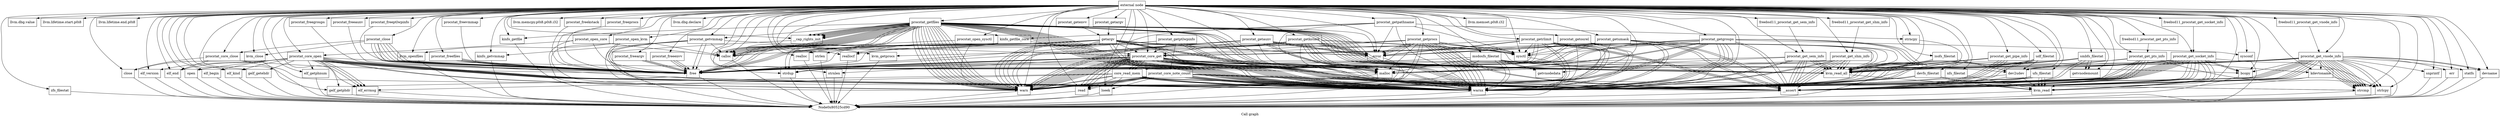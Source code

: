 digraph "Call graph" {
	label="Call graph";

	Node0x80525cd60 [shape=record,label="{external node}"];
	Node0x80525cd60 -> Node0x80525cdf0;
	Node0x80525cd60 -> Node0x80525cf70;
	Node0x80525cd60 -> Node0x80525cfd0;
	Node0x80525cd60 -> Node0x80525ceb0;
	Node0x80525cd60 -> Node0x80527a030;
	Node0x80525cd60 -> Node0x80525ce50;
	Node0x80525cd60 -> Node0x80527a090;
	Node0x80525cd60 -> Node0x80527a0f0;
	Node0x80525cd60 -> Node0x80527a150;
	Node0x80525cd60 -> Node0x80527a1b0;
	Node0x80525cd60 -> Node0x80527a210;
	Node0x80525cd60 -> Node0x80525cf10;
	Node0x80525cd60 -> Node0x80527a270;
	Node0x80525cd60 -> Node0x80527a2d0;
	Node0x80525cd60 -> Node0x80527a330;
	Node0x80525cd60 -> Node0x80527a390;
	Node0x80525cd60 -> Node0x80527a3f0;
	Node0x80525cd60 -> Node0x80527a450;
	Node0x80525cd60 -> Node0x80527a4b0;
	Node0x80525cd60 -> Node0x80527a510;
	Node0x80525cd60 -> Node0x80527a570;
	Node0x80525cd60 -> Node0x80527a5d0;
	Node0x80525cd60 -> Node0x80527a630;
	Node0x80525cd60 -> Node0x80527a690;
	Node0x80525cd60 -> Node0x80527a6f0;
	Node0x80525cd60 -> Node0x80527a750;
	Node0x80525cd60 -> Node0x80527a7b0;
	Node0x80525cd60 -> Node0x80527a8d0;
	Node0x80525cd60 -> Node0x80527a810;
	Node0x80525cd60 -> Node0x80527a870;
	Node0x80525cd60 -> Node0x80527a930;
	Node0x80525cd60 -> Node0x80527a990;
	Node0x80525cd60 -> Node0x80527a9f0;
	Node0x80525cd60 -> Node0x80527ac30;
	Node0x80525cd60 -> Node0x80527aa50;
	Node0x80525cd60 -> Node0x80527aab0;
	Node0x80525cd60 -> Node0x80527ab10;
	Node0x80525cd60 -> Node0x80527abd0;
	Node0x80525cd60 -> Node0x80527ac90;
	Node0x80525cd60 -> Node0x80527acf0;
	Node0x80525cd60 -> Node0x80527ad50;
	Node0x80525cd60 -> Node0x80527adb0;
	Node0x80525cd60 -> Node0x80527ae10;
	Node0x80525cd60 -> Node0x80527ae70;
	Node0x80525cd60 -> Node0x80527aed0;
	Node0x80525cd60 -> Node0x80527af30;
	Node0x80525cd60 -> Node0x80527af90;
	Node0x80525cd60 -> Node0x80527aff0;
	Node0x80525cd60 -> Node0x80527b050;
	Node0x80525cd60 -> Node0x80527b0b0;
	Node0x80525cd60 -> Node0x80527b110;
	Node0x80525cd60 -> Node0x80527b170;
	Node0x80525cd60 -> Node0x80527b1d0;
	Node0x80525cd60 -> Node0x80527b230;
	Node0x80525cd60 -> Node0x80527b290;
	Node0x80525cd60 -> Node0x80527b2f0;
	Node0x80525cd60 -> Node0x80527b350;
	Node0x80525cd60 -> Node0x80527b3b0;
	Node0x80525cd60 -> Node0x80527b470;
	Node0x80525cd60 -> Node0x80527b4d0;
	Node0x80525cd60 -> Node0x80527b530;
	Node0x80525cd60 -> Node0x80527b590;
	Node0x80525cd60 -> Node0x80527b5f0;
	Node0x80525cd60 -> Node0x80527b650;
	Node0x80525cd60 -> Node0x80527b6b0;
	Node0x80525cd60 -> Node0x80527b710;
	Node0x80525cd60 -> Node0x80527b770;
	Node0x80525cd60 -> Node0x80527b7d0;
	Node0x80525cd60 -> Node0x80527b830;
	Node0x80525cd60 -> Node0x80527b890;
	Node0x80525cd60 -> Node0x80527b8f0;
	Node0x80525cd60 -> Node0x80527b950;
	Node0x80525cd60 -> Node0x80527b9b0;
	Node0x80525cd60 -> Node0x80527ba10;
	Node0x80525cd60 -> Node0x80527ba70;
	Node0x80525cd60 -> Node0x80527bb30;
	Node0x80525cd60 -> Node0x80527bb90;
	Node0x80525cd60 -> Node0x80527bbf0;
	Node0x80525cd60 -> Node0x80527bc50;
	Node0x80525cd60 -> Node0x80527bcb0;
	Node0x80525cd60 -> Node0x80527bd10;
	Node0x80525cd60 -> Node0x80527bd70;
	Node0x80525cd60 -> Node0x80527bdd0;
	Node0x80525cd60 -> Node0x80527be30;
	Node0x80525cd60 -> Node0x80527be90;
	Node0x80525cd60 -> Node0x80527bef0;
	Node0x80525cd60 -> Node0x80527bf50;
	Node0x80525cd60 -> Node0x80527bfb0;
	Node0x80525cd60 -> Node0x80527c010;
	Node0x80525cd60 -> Node0x80527c070;
	Node0x80525cd60 -> Node0x80527c0d0;
	Node0x80525cd60 -> Node0x80527c130;
	Node0x80525cd60 -> Node0x80527c190;
	Node0x80525cd60 -> Node0x80527c1f0;
	Node0x80525cd60 -> Node0x80527c250;
	Node0x80525cd60 -> Node0x80527c2b0;
	Node0x80525cd60 -> Node0x80527c310;
	Node0x80525cd60 -> Node0x80527c370;
	Node0x80525cd60 -> Node0x80527c3d0;
	Node0x80525cd60 -> Node0x80527c430;
	Node0x80525cd60 -> Node0x80527c490;
	Node0x80525cdf0 [shape=record,label="{isofs_filestat}"];
	Node0x80525cdf0 -> Node0x80525ce50;
	Node0x80525cdf0 -> Node0x80525ceb0;
	Node0x80525cdf0 -> Node0x80525ce50;
	Node0x80525cdf0 -> Node0x80525ceb0;
	Node0x80525cdf0 -> Node0x80525cf10;
	Node0x80525cf70 [shape=record,label="{llvm.dbg.value}"];
	Node0x80525cfd0 [shape=record,label="{llvm.lifetime.start.p0i8}"];
	Node0x80525ceb0 [shape=record,label="{warnx}"];
	Node0x80525ceb0 -> Node0x80525cd90;
	Node0x80527a030 [shape=record,label="{llvm.lifetime.end.p0i8}"];
	Node0x80525ce50 [shape=record,label="{kvm_read_all}"];
	Node0x80525ce50 -> Node0x80527a090;
	Node0x80527a090 [shape=record,label="{kvm_read}"];
	Node0x80527a090 -> Node0x80525cd90;
	Node0x80527a0f0 [shape=record,label="{kdevtoname}"];
	Node0x80527a0f0 -> Node0x80527a150;
	Node0x80527a0f0 -> Node0x80527a090;
	Node0x80527a0f0 -> Node0x80527a1b0;
	Node0x80527a150 [shape=record,label="{__assert}"];
	Node0x80527a150 -> Node0x80525cd90;
	Node0x80527a1b0 [shape=record,label="{strlcpy}"];
	Node0x80527a1b0 -> Node0x80525cd90;
	Node0x80527a210 [shape=record,label="{ufs_filestat}"];
	Node0x80527a210 -> Node0x80527a090;
	Node0x80527a210 -> Node0x80525ceb0;
	Node0x80527a210 -> Node0x80527a090;
	Node0x80527a210 -> Node0x80525ceb0;
	Node0x80527a210 -> Node0x80527a150;
	Node0x80527a210 -> Node0x80527a090;
	Node0x80527a210 -> Node0x80525ceb0;
	Node0x80525cf10 [shape=record,label="{dev2udev}"];
	Node0x80525cf10 -> Node0x80527a150;
	Node0x80525cf10 -> Node0x80527a090;
	Node0x80525cf10 -> Node0x80525ceb0;
	Node0x80527a270 [shape=record,label="{devfs_filestat}"];
	Node0x80527a270 -> Node0x80527a090;
	Node0x80527a270 -> Node0x80525ceb0;
	Node0x80527a270 -> Node0x80527a090;
	Node0x80527a270 -> Node0x80525ceb0;
	Node0x80527a2d0 [shape=record,label="{getvnodedata}"];
	Node0x80527a330 [shape=record,label="{getvnodemount}"];
	Node0x80527a390 [shape=record,label="{nfs_filestat}"];
	Node0x80527a390 -> Node0x80527a090;
	Node0x80527a390 -> Node0x80525ceb0;
	Node0x80527ae70 [shape=record,label="{procstat_open_sysctl}"];
	Node0x80527ae70 -> Node0x80527aed0;
	Node0x80527ae70 -> Node0x80527a510;
	Node0x80527a3f0 [shape=record,label="{procstat_core_open}"];
	Node0x80527a3f0 -> Node0x80527a450;
	Node0x80527a3f0 -> Node0x80525ceb0;
	Node0x80527a3f0 -> Node0x80527a4b0;
	Node0x80527a3f0 -> Node0x80527a510;
	Node0x80527a3f0 -> Node0x80527a570;
	Node0x80527a3f0 -> Node0x80527a5d0;
	Node0x80527a3f0 -> Node0x80525ceb0;
	Node0x80527a3f0 -> Node0x80527a630;
	Node0x80527a3f0 -> Node0x80525ceb0;
	Node0x80527a3f0 -> Node0x80527a690;
	Node0x80527a3f0 -> Node0x80527a5d0;
	Node0x80527a3f0 -> Node0x80525ceb0;
	Node0x80527a3f0 -> Node0x80525ceb0;
	Node0x80527a3f0 -> Node0x80527a6f0;
	Node0x80527a3f0 -> Node0x80525ceb0;
	Node0x80527a3f0 -> Node0x80527a750;
	Node0x80527a3f0 -> Node0x80527a5d0;
	Node0x80527a3f0 -> Node0x80525ceb0;
	Node0x80527a3f0 -> Node0x80525ceb0;
	Node0x80527a3f0 -> Node0x80527a7b0;
	Node0x80527a3f0 -> Node0x80527a510;
	Node0x80527a3f0 -> Node0x80527a810;
	Node0x80527a3f0 -> Node0x80527a870;
	Node0x80527a450 [shape=record,label="{elf_version}"];
	Node0x80527a450 -> Node0x80525cd90;
	Node0x80527a4b0 [shape=record,label="{open}"];
	Node0x80527a4b0 -> Node0x80525cd90;
	Node0x80527a510 [shape=record,label="{warn}"];
	Node0x80527a510 -> Node0x80525cd90;
	Node0x80527a570 [shape=record,label="{elf_begin}"];
	Node0x80527a570 -> Node0x80525cd90;
	Node0x80527a5d0 [shape=record,label="{elf_errmsg}"];
	Node0x80527a5d0 -> Node0x80525cd90;
	Node0x80527a630 [shape=record,label="{elf_kind}"];
	Node0x80527a630 -> Node0x80525cd90;
	Node0x80527a690 [shape=record,label="{gelf_getehdr}"];
	Node0x80527a690 -> Node0x80525cd90;
	Node0x80527a6f0 [shape=record,label="{elf_getphnum}"];
	Node0x80527a6f0 -> Node0x80525cd90;
	Node0x80527a750 [shape=record,label="{gelf_getphdr}"];
	Node0x80527a750 -> Node0x80525cd90;
	Node0x80527a7b0 [shape=record,label="{malloc}"];
	Node0x80527a7b0 -> Node0x80525cd90;
	Node0x80527a8d0 [shape=record,label="{llvm.memcpy.p0i8.p0i8.i32}"];
	Node0x80527a810 [shape=record,label="{elf_end}"];
	Node0x80527a810 -> Node0x80525cd90;
	Node0x80527a870 [shape=record,label="{close}"];
	Node0x80527a870 -> Node0x80525cd90;
	Node0x80527a930 [shape=record,label="{procstat_core_close}"];
	Node0x80527a930 -> Node0x80527a150;
	Node0x80527a930 -> Node0x80527a810;
	Node0x80527a930 -> Node0x80527a870;
	Node0x80527a930 -> Node0x80527a990;
	Node0x80527a990 [shape=record,label="{free}"];
	Node0x80527a990 -> Node0x80525cd90;
	Node0x80527a9f0 [shape=record,label="{procstat_core_get}"];
	Node0x80527a9f0 -> Node0x80527a150;
	Node0x80527a9f0 -> Node0x80525ceb0;
	Node0x80527a9f0 -> Node0x80527a150;
	Node0x80527a9f0 -> Node0x80527aa50;
	Node0x80527a9f0 -> Node0x80527a510;
	Node0x80527a9f0 -> Node0x80527a150;
	Node0x80527a9f0 -> Node0x80527aab0;
	Node0x80527a9f0 -> Node0x80527a510;
	Node0x80527a9f0 -> Node0x80525ceb0;
	Node0x80527a9f0 -> Node0x80527a150;
	Node0x80527a9f0 -> Node0x80527aab0;
	Node0x80527a9f0 -> Node0x80527a510;
	Node0x80527a9f0 -> Node0x80525ceb0;
	Node0x80527a9f0 -> Node0x80527ab10;
	Node0x80527a9f0 -> Node0x80525ceb0;
	Node0x80527a9f0 -> Node0x80527a150;
	Node0x80527a9f0 -> Node0x80527aab0;
	Node0x80527a9f0 -> Node0x80527a510;
	Node0x80527a9f0 -> Node0x80525ceb0;
	Node0x80527a9f0 -> Node0x80525ceb0;
	Node0x80527a9f0 -> Node0x80527a7b0;
	Node0x80527a9f0 -> Node0x80527a510;
	Node0x80527a9f0 -> Node0x80527a150;
	Node0x80527a9f0 -> Node0x80527aab0;
	Node0x80527a9f0 -> Node0x80527a510;
	Node0x80527a9f0 -> Node0x80525ceb0;
	Node0x80527a9f0 -> Node0x80527a990;
	Node0x80527a9f0 -> Node0x80527a990;
	Node0x80527a9f0 -> Node0x80527a990;
	Node0x80527a9f0 -> Node0x80527ab70;
	Node0x80527a9f0 -> Node0x80525ceb0;
	Node0x80527a9f0 -> Node0x80527a7b0;
	Node0x80527a9f0 -> Node0x80527a510;
	Node0x80527a9f0 -> Node0x80527ab70;
	Node0x80527a9f0 -> Node0x80527a7b0;
	Node0x80527a9f0 -> Node0x80527a510;
	Node0x80527a9f0 -> Node0x80527ab70;
	Node0x80527a9f0 -> Node0x80527abd0;
	Node0x80527a9f0 -> Node0x80527a990;
	Node0x80527a9f0 -> Node0x80527a990;
	Node0x80527ac30 [shape=record,label="{llvm.dbg.declare}"];
	Node0x80527aa50 [shape=record,label="{lseek}"];
	Node0x80527aa50 -> Node0x80525cd90;
	Node0x80527aab0 [shape=record,label="{read}"];
	Node0x80527aab0 -> Node0x80525cd90;
	Node0x80527ab10 [shape=record,label="{strcmp}"];
	Node0x80527ab10 -> Node0x80525cd90;
	Node0x80527ab70 [shape=record,label="{core_read_mem}"];
	Node0x80527ab70 -> Node0x80527a150;
	Node0x80527ab70 -> Node0x80527a750;
	Node0x80527ab70 -> Node0x80527a5d0;
	Node0x80527ab70 -> Node0x80525ceb0;
	Node0x80527ab70 -> Node0x80525ceb0;
	Node0x80527ab70 -> Node0x80527a150;
	Node0x80527ab70 -> Node0x80527aa50;
	Node0x80527ab70 -> Node0x80527a510;
	Node0x80527ab70 -> Node0x80527a150;
	Node0x80527ab70 -> Node0x80527aab0;
	Node0x80527ab70 -> Node0x80527a510;
	Node0x80527ab70 -> Node0x80525ceb0;
	Node0x80527ab70 -> Node0x80525ceb0;
	Node0x80527abd0 [shape=record,label="{strnlen}"];
	Node0x80527abd0 -> Node0x80525cd90;
	Node0x80527ac90 [shape=record,label="{procstat_core_note_count}"];
	Node0x80527ac90 -> Node0x80525ceb0;
	Node0x80527ac90 -> Node0x80527a150;
	Node0x80527ac90 -> Node0x80527aa50;
	Node0x80527ac90 -> Node0x80527a510;
	Node0x80527ac90 -> Node0x80527a150;
	Node0x80527ac90 -> Node0x80527aab0;
	Node0x80527ac90 -> Node0x80527a510;
	Node0x80527ac90 -> Node0x80525ceb0;
	Node0x80527ac90 -> Node0x80527a150;
	Node0x80527ac90 -> Node0x80527aab0;
	Node0x80527ac90 -> Node0x80527a510;
	Node0x80527ac90 -> Node0x80525ceb0;
	Node0x80527ac90 -> Node0x80527ab10;
	Node0x80527ac90 -> Node0x80525ceb0;
	Node0x80527ac90 -> Node0x80527a150;
	Node0x80527ac90 -> Node0x80527aab0;
	Node0x80527ac90 -> Node0x80527a510;
	Node0x80527ac90 -> Node0x80525ceb0;
	Node0x80527ac90 -> Node0x80525ceb0;
	Node0x80527acf0 [shape=record,label="{procstat_close}"];
	Node0x80527acf0 -> Node0x80527a150;
	Node0x80527acf0 -> Node0x80527ad50;
	Node0x80527acf0 -> Node0x80527a930;
	Node0x80527acf0 -> Node0x80527a990;
	Node0x80527acf0 -> Node0x80527a990;
	Node0x80527acf0 -> Node0x80527a990;
	Node0x80527acf0 -> Node0x80527a990;
	Node0x80527acf0 -> Node0x80527a990;
	Node0x80527acf0 -> Node0x80527a990;
	Node0x80527acf0 -> Node0x80527a990;
	Node0x80527ad50 [shape=record,label="{kvm_close}"];
	Node0x80527ad50 -> Node0x80525cd90;
	Node0x80527adb0 [shape=record,label="{procstat_freeargv}"];
	Node0x80527adb0 -> Node0x80527a990;
	Node0x80527adb0 -> Node0x80527a990;
	Node0x80527adb0 -> Node0x80527a990;
	Node0x80527ae10 [shape=record,label="{procstat_freeenvv}"];
	Node0x80527ae10 -> Node0x80527a990;
	Node0x80527ae10 -> Node0x80527a990;
	Node0x80527ae10 -> Node0x80527a990;
	Node0x80527aed0 [shape=record,label="{calloc}"];
	Node0x80527aed0 -> Node0x80525cd90;
	Node0x80527af30 [shape=record,label="{procstat_open_kvm}"];
	Node0x80527af30 -> Node0x80527aed0;
	Node0x80527af30 -> Node0x80527a510;
	Node0x80527af30 -> Node0x80527af90;
	Node0x80527af30 -> Node0x80525ceb0;
	Node0x80527af30 -> Node0x80527a990;
	Node0x80527af90 [shape=record,label="{kvm_openfiles}"];
	Node0x80527af90 -> Node0x80525cd90;
	Node0x80527aff0 [shape=record,label="{procstat_open_core}"];
	Node0x80527aff0 -> Node0x80527aed0;
	Node0x80527aff0 -> Node0x80527a510;
	Node0x80527aff0 -> Node0x80527a3f0;
	Node0x80527aff0 -> Node0x80527a990;
	Node0x80527b050 [shape=record,label="{procstat_getprocs}"];
	Node0x80527b050 -> Node0x80527a150;
	Node0x80527b050 -> Node0x80527a150;
	Node0x80527b050 -> Node0x80527b0b0;
	Node0x80527b050 -> Node0x80527a7b0;
	Node0x80527b050 -> Node0x80525ceb0;
	Node0x80527b050 -> Node0x80527b110;
	Node0x80527b050 -> Node0x80527b170;
	Node0x80527b050 -> Node0x80527b1d0;
	Node0x80527b050 -> Node0x80527a510;
	Node0x80527b050 -> Node0x80525ceb0;
	Node0x80527b050 -> Node0x80527b230;
	Node0x80527b050 -> Node0x80525ceb0;
	Node0x80527b050 -> Node0x80527b170;
	Node0x80527b050 -> Node0x80527b1d0;
	Node0x80527b050 -> Node0x80527b1d0;
	Node0x80527b050 -> Node0x80527a510;
	Node0x80527b050 -> Node0x80525ceb0;
	Node0x80527b050 -> Node0x80527a9f0;
	Node0x80527b050 -> Node0x80525ceb0;
	Node0x80527b050 -> Node0x80525ceb0;
	Node0x80527b050 -> Node0x80527a990;
	Node0x80527b0b0 [shape=record,label="{kvm_getprocs}"];
	Node0x80527b0b0 -> Node0x80525cd90;
	Node0x80527b110 [shape=record,label="{bcopy}"];
	Node0x80527b110 -> Node0x80525cd90;
	Node0x80527b170 [shape=record,label="{sysctl}"];
	Node0x80527b170 -> Node0x80525cd90;
	Node0x80527b1d0 [shape=record,label="{__error}"];
	Node0x80527b1d0 -> Node0x80525cd90;
	Node0x80527b230 [shape=record,label="{reallocf}"];
	Node0x80527b230 -> Node0x80525cd90;
	Node0x80527b290 [shape=record,label="{procstat_freeprocs}"];
	Node0x80527b290 -> Node0x80527a990;
	Node0x80527b2f0 [shape=record,label="{procstat_getfiles}"];
	Node0x80527b2f0 -> Node0x80525ce50;
	Node0x80527b2f0 -> Node0x80525ceb0;
	Node0x80527b2f0 -> Node0x80527a7b0;
	Node0x80527b2f0 -> Node0x80527aed0;
	Node0x80527b2f0 -> Node0x80527a510;
	Node0x80527b2f0 -> Node0x80527b350;
	Node0x80527b2f0 -> Node0x80527aed0;
	Node0x80527b2f0 -> Node0x80527a510;
	Node0x80527b2f0 -> Node0x80527b350;
	Node0x80527b2f0 -> Node0x80527aed0;
	Node0x80527b2f0 -> Node0x80527a510;
	Node0x80527b2f0 -> Node0x80527b350;
	Node0x80527b2f0 -> Node0x80527aed0;
	Node0x80527b2f0 -> Node0x80527a510;
	Node0x80527b2f0 -> Node0x80527b350;
	Node0x80527b2f0 -> Node0x80527aed0;
	Node0x80527b2f0 -> Node0x80527a510;
	Node0x80527b2f0 -> Node0x80527b350;
	Node0x80527b2f0 -> Node0x80525ce50;
	Node0x80527b2f0 -> Node0x80525ceb0;
	Node0x80527b2f0 -> Node0x80525ce50;
	Node0x80527b2f0 -> Node0x80525ceb0;
	Node0x80527b2f0 -> Node0x80525ce50;
	Node0x80527b2f0 -> Node0x80525ceb0;
	Node0x80527b2f0 -> Node0x80527aed0;
	Node0x80527b2f0 -> Node0x80527a510;
	Node0x80527b2f0 -> Node0x80527b350;
	Node0x80527b2f0 -> Node0x80527a7b0;
	Node0x80527b2f0 -> Node0x80527a510;
	Node0x80527b2f0 -> Node0x80525ce50;
	Node0x80527b2f0 -> Node0x80525ceb0;
	Node0x80527b2f0 -> Node0x80527a990;
	Node0x80527b2f0 -> Node0x80525ce50;
	Node0x80527b2f0 -> Node0x80525ceb0;
	Node0x80527b2f0 -> Node0x80527aed0;
	Node0x80527b2f0 -> Node0x80527a510;
	Node0x80527b2f0 -> Node0x80527b350;
	Node0x80527b2f0 -> Node0x80527a990;
	Node0x80527b2f0 -> Node0x80525ce50;
	Node0x80527b2f0 -> Node0x80525ceb0;
	Node0x80527b2f0 -> Node0x80525ce50;
	Node0x80527b2f0 -> Node0x80525ceb0;
	Node0x80527b2f0 -> Node0x80525ce50;
	Node0x80527b2f0 -> Node0x80525ceb0;
	Node0x80527b2f0 -> Node0x80527aed0;
	Node0x80527b2f0 -> Node0x80527a510;
	Node0x80527b2f0 -> Node0x80527b350;
	Node0x80527b2f0 -> Node0x80527a150;
	Node0x80527b2f0 -> Node0x80527b3b0;
	Node0x80527b2f0 -> Node0x80527b410;
	Node0x80527b2f0 -> Node0x80527a150;
	Node0x80527b2f0 -> Node0x80527b1d0;
	Node0x80527b2f0 -> Node0x80527a510;
	Node0x80527b2f0 -> Node0x80527a7b0;
	Node0x80527b2f0 -> Node0x80527b470;
	Node0x80527b2f0 -> Node0x80527aed0;
	Node0x80527b2f0 -> Node0x80527a510;
	Node0x80527b2f0 -> Node0x80527b4d0;
	Node0x80527b2f0 -> Node0x80527b470;
	Node0x80527b2f0 -> Node0x80527aed0;
	Node0x80527b2f0 -> Node0x80527a510;
	Node0x80527b2f0 -> Node0x80527b350;
	Node0x80527b2f0 -> Node0x80525ceb0;
	Node0x80527b350 [shape=record,label="{__cap_rights_init}"];
	Node0x80527b350 -> Node0x80525cd90;
	Node0x80527b3b0 [shape=record,label="{kinfo_getfile}"];
	Node0x80527b3b0 -> Node0x80525cd90;
	Node0x80527b410 [shape=record,label="{kinfo_getfile_core}"];
	Node0x80527b410 -> Node0x80527a9f0;
	Node0x80527b410 -> Node0x80527aed0;
	Node0x80527b410 -> Node0x80527a990;
	Node0x80527b410 -> Node0x80527a990;
	Node0x80527b470 [shape=record,label="{strdup}"];
	Node0x80527b470 -> Node0x80525cd90;
	Node0x80527b4d0 [shape=record,label="{procstat_getvmmap}"];
	Node0x80527b4d0 -> Node0x80525ceb0;
	Node0x80527b4d0 -> Node0x80527b530;
	Node0x80527b4d0 -> Node0x80527a9f0;
	Node0x80527b4d0 -> Node0x80527aed0;
	Node0x80527b4d0 -> Node0x80527a990;
	Node0x80527b4d0 -> Node0x80527a990;
	Node0x80527b4d0 -> Node0x80525ceb0;
	Node0x80527b530 [shape=record,label="{kinfo_getvmmap}"];
	Node0x80527b530 -> Node0x80525cd90;
	Node0x80527b590 [shape=record,label="{procstat_freefiles}"];
	Node0x80527b590 -> Node0x80527a990;
	Node0x80527b590 -> Node0x80527a990;
	Node0x80527b590 -> Node0x80527a990;
	Node0x80527b590 -> Node0x80527a990;
	Node0x80527b590 -> Node0x80527a990;
	Node0x80527b5f0 [shape=record,label="{procstat_get_pipe_info}"];
	Node0x80527b5f0 -> Node0x80527a150;
	Node0x80527b5f0 -> Node0x80527a150;
	Node0x80527b5f0 -> Node0x80527a150;
	Node0x80527b5f0 -> Node0x80525ce50;
	Node0x80527b5f0 -> Node0x80525ceb0;
	Node0x80527b5f0 -> Node0x80527a150;
	Node0x80527b5f0 -> Node0x80525ceb0;
	Node0x80527b650 [shape=record,label="{llvm.memset.p0i8.i32}"];
	Node0x80527b6b0 [shape=record,label="{procstat_get_pts_info}"];
	Node0x80527b6b0 -> Node0x80527a150;
	Node0x80527b6b0 -> Node0x80527a150;
	Node0x80527b6b0 -> Node0x80527a150;
	Node0x80527b6b0 -> Node0x80525ce50;
	Node0x80527b6b0 -> Node0x80525ceb0;
	Node0x80527b6b0 -> Node0x80525cf10;
	Node0x80527b6b0 -> Node0x80527a0f0;
	Node0x80527b6b0 -> Node0x80527a150;
	Node0x80527b6b0 -> Node0x80527a1b0;
	Node0x80527b6b0 -> Node0x80525ceb0;
	Node0x80527b710 [shape=record,label="{procstat_get_sem_info}"];
	Node0x80527b710 -> Node0x80527a150;
	Node0x80527b710 -> Node0x80527a150;
	Node0x80527b710 -> Node0x80527a150;
	Node0x80527b710 -> Node0x80525ce50;
	Node0x80527b710 -> Node0x80525ceb0;
	Node0x80527b710 -> Node0x80527a7b0;
	Node0x80527b710 -> Node0x80525ce50;
	Node0x80527b710 -> Node0x80525ce50;
	Node0x80527b710 -> Node0x80527a990;
	Node0x80527b710 -> Node0x80527a150;
	Node0x80527b710 -> Node0x80525ceb0;
	Node0x80527b770 [shape=record,label="{procstat_get_shm_info}"];
	Node0x80527b770 -> Node0x80527a150;
	Node0x80527b770 -> Node0x80527a150;
	Node0x80527b770 -> Node0x80527a150;
	Node0x80527b770 -> Node0x80525ce50;
	Node0x80527b770 -> Node0x80525ceb0;
	Node0x80527b770 -> Node0x80527a7b0;
	Node0x80527b770 -> Node0x80525ce50;
	Node0x80527b770 -> Node0x80525ce50;
	Node0x80527b770 -> Node0x80527a990;
	Node0x80527b770 -> Node0x80527a150;
	Node0x80527b770 -> Node0x80525ceb0;
	Node0x80527b7d0 [shape=record,label="{procstat_get_vnode_info}"];
	Node0x80527b7d0 -> Node0x80527a150;
	Node0x80527b7d0 -> Node0x80527a150;
	Node0x80527b7d0 -> Node0x80527a150;
	Node0x80527b7d0 -> Node0x80525ce50;
	Node0x80527b7d0 -> Node0x80525ceb0;
	Node0x80527b7d0 -> Node0x80525ce50;
	Node0x80527b7d0 -> Node0x80525ceb0;
	Node0x80527b7d0 -> Node0x80527ab10;
	Node0x80527b7d0 -> Node0x80525cd90;
	Node0x80527b7d0 -> Node0x80527ab10;
	Node0x80527b7d0 -> Node0x80527b830;
	Node0x80527b7d0 -> Node0x80525ce50;
	Node0x80527b7d0 -> Node0x80525ceb0;
	Node0x80527b7d0 -> Node0x80527a7b0;
	Node0x80527b7d0 -> Node0x80527b890;
	Node0x80527b7d0 -> Node0x80527b110;
	Node0x80527b7d0 -> Node0x80525cf10;
	Node0x80527b7d0 -> Node0x80527a0f0;
	Node0x80527b7d0 -> Node0x80527ab10;
	Node0x80527b7d0 -> Node0x80527ab10;
	Node0x80527b7d0 -> Node0x80527ab10;
	Node0x80527b7d0 -> Node0x80527ab10;
	Node0x80527b7d0 -> Node0x80527ab10;
	Node0x80527b7d0 -> Node0x80527ab10;
	Node0x80527b7d0 -> Node0x80527a150;
	Node0x80527b7d0 -> Node0x80527b8f0;
	Node0x80527b7d0 -> Node0x80527b470;
	Node0x80527b7d0 -> Node0x80527b470;
	Node0x80527b7d0 -> Node0x80527b950;
	Node0x80527b7d0 -> Node0x80527a1b0;
	Node0x80527b7d0 -> Node0x80527b950;
	Node0x80527b7d0 -> Node0x80527a1b0;
	Node0x80527b7d0 -> Node0x80525ceb0;
	Node0x80527b830 [shape=record,label="{snprintf}"];
	Node0x80527b830 -> Node0x80525cd90;
	Node0x80527b890 [shape=record,label="{err}"];
	Node0x80527b890 -> Node0x80525cd90;
	Node0x80527b8f0 [shape=record,label="{statfs}"];
	Node0x80527b8f0 -> Node0x80525cd90;
	Node0x80527b950 [shape=record,label="{devname}"];
	Node0x80527b950 -> Node0x80525cd90;
	Node0x80527b9b0 [shape=record,label="{zfs_filestat}"];
	Node0x80527b9b0 -> Node0x80525cd90;
	Node0x80527ba10 [shape=record,label="{procstat_get_socket_info}"];
	Node0x80527ba10 -> Node0x80527a150;
	Node0x80527ba10 -> Node0x80527a150;
	Node0x80527ba10 -> Node0x80527a150;
	Node0x80527ba10 -> Node0x80525ce50;
	Node0x80527ba10 -> Node0x80525ceb0;
	Node0x80527ba10 -> Node0x80525ce50;
	Node0x80527ba10 -> Node0x80525ceb0;
	Node0x80527ba10 -> Node0x80525ce50;
	Node0x80527ba10 -> Node0x80525ceb0;
	Node0x80527ba10 -> Node0x80527a090;
	Node0x80527ba10 -> Node0x80525ceb0;
	Node0x80527ba10 -> Node0x80527a090;
	Node0x80527ba10 -> Node0x80525ceb0;
	Node0x80527ba10 -> Node0x80527a090;
	Node0x80527ba10 -> Node0x80525ceb0;
	Node0x80527ba10 -> Node0x80527a150;
	Node0x80527ba10 -> Node0x80527a1b0;
	Node0x80527ba10 -> Node0x80527b110;
	Node0x80527ba10 -> Node0x80527b110;
	Node0x80527ba10 -> Node0x80525ceb0;
	Node0x80527ba70 [shape=record,label="{procstat_getargv}"];
	Node0x80527ba70 -> Node0x80527bad0;
	Node0x80527bad0 [shape=record,label="{getargv}"];
	Node0x80527bad0 -> Node0x80527a150;
	Node0x80527bad0 -> Node0x80527a150;
	Node0x80527bad0 -> Node0x80525ceb0;
	Node0x80527bad0 -> Node0x80525ceb0;
	Node0x80527bad0 -> Node0x80527a7b0;
	Node0x80527bad0 -> Node0x80527a7b0;
	Node0x80527bad0 -> Node0x80527a990;
	Node0x80527bad0 -> Node0x80527a7b0;
	Node0x80527bad0 -> Node0x80527a990;
	Node0x80527bad0 -> Node0x80527a990;
	Node0x80527bad0 -> Node0x80527a510;
	Node0x80527bad0 -> Node0x80527b230;
	Node0x80527bad0 -> Node0x80527a510;
	Node0x80527bad0 -> Node0x80527b170;
	Node0x80527bad0 -> Node0x80527b1d0;
	Node0x80527bad0 -> Node0x80527b1d0;
	Node0x80527bad0 -> Node0x80527a510;
	Node0x80527bad0 -> Node0x80527a9f0;
	Node0x80527bad0 -> Node0x80527bb30;
	Node0x80527bad0 -> Node0x80527a510;
	Node0x80527bad0 -> Node0x80527bb90;
	Node0x80527bb30 [shape=record,label="{realloc}"];
	Node0x80527bb30 -> Node0x80525cd90;
	Node0x80527bb90 [shape=record,label="{strlen}"];
	Node0x80527bb90 -> Node0x80525cd90;
	Node0x80527bbf0 [shape=record,label="{procstat_getenvv}"];
	Node0x80527bbf0 -> Node0x80527bad0;
	Node0x80527bc50 [shape=record,label="{procstat_freevmmap}"];
	Node0x80527bc50 -> Node0x80527a990;
	Node0x80527bcb0 [shape=record,label="{procstat_getgroups}"];
	Node0x80527bcb0 -> Node0x80527a150;
	Node0x80527bcb0 -> Node0x80527a150;
	Node0x80527bcb0 -> Node0x80525ce50;
	Node0x80527bcb0 -> Node0x80525ceb0;
	Node0x80527bcb0 -> Node0x80525ce50;
	Node0x80527bcb0 -> Node0x80525ceb0;
	Node0x80527bcb0 -> Node0x80527a7b0;
	Node0x80527bcb0 -> Node0x80527a510;
	Node0x80527bcb0 -> Node0x80525ce50;
	Node0x80527bcb0 -> Node0x80525ceb0;
	Node0x80527bcb0 -> Node0x80527a990;
	Node0x80527bcb0 -> Node0x80527bd10;
	Node0x80527bcb0 -> Node0x80527a7b0;
	Node0x80527bcb0 -> Node0x80527a510;
	Node0x80527bcb0 -> Node0x80527b170;
	Node0x80527bcb0 -> Node0x80527a510;
	Node0x80527bcb0 -> Node0x80527a990;
	Node0x80527bcb0 -> Node0x80527a9f0;
	Node0x80527bcb0 -> Node0x80525ceb0;
	Node0x80527bd10 [shape=record,label="{sysconf}"];
	Node0x80527bd10 -> Node0x80525cd90;
	Node0x80527bd70 [shape=record,label="{procstat_freegroups}"];
	Node0x80527bd70 -> Node0x80527a990;
	Node0x80527bdd0 [shape=record,label="{procstat_getumask}"];
	Node0x80527bdd0 -> Node0x80527a150;
	Node0x80527bdd0 -> Node0x80527a150;
	Node0x80527bdd0 -> Node0x80525ce50;
	Node0x80527bdd0 -> Node0x80525ceb0;
	Node0x80527bdd0 -> Node0x80527b170;
	Node0x80527bdd0 -> Node0x80527b1d0;
	Node0x80527bdd0 -> Node0x80527b1d0;
	Node0x80527bdd0 -> Node0x80527a510;
	Node0x80527bdd0 -> Node0x80527a9f0;
	Node0x80527bdd0 -> Node0x80527a990;
	Node0x80527bdd0 -> Node0x80527a990;
	Node0x80527bdd0 -> Node0x80525ceb0;
	Node0x80527be30 [shape=record,label="{procstat_getrlimit}"];
	Node0x80527be30 -> Node0x80527a150;
	Node0x80527be30 -> Node0x80527a150;
	Node0x80527be30 -> Node0x80527a150;
	Node0x80527be30 -> Node0x80525ce50;
	Node0x80527be30 -> Node0x80525ceb0;
	Node0x80527be30 -> Node0x80525ce50;
	Node0x80527be30 -> Node0x80525ceb0;
	Node0x80527be30 -> Node0x80527b170;
	Node0x80527be30 -> Node0x80527b1d0;
	Node0x80527be30 -> Node0x80527a510;
	Node0x80527be30 -> Node0x80527b1d0;
	Node0x80527be30 -> Node0x80527a510;
	Node0x80527be30 -> Node0x80527a9f0;
	Node0x80527be30 -> Node0x80527a990;
	Node0x80527be30 -> Node0x80527a990;
	Node0x80527be30 -> Node0x80525ceb0;
	Node0x80527be90 [shape=record,label="{procstat_getpathname}"];
	Node0x80527be90 -> Node0x80527b170;
	Node0x80527be90 -> Node0x80527b1d0;
	Node0x80527be90 -> Node0x80527a510;
	Node0x80527be90 -> Node0x80527b410;
	Node0x80527be90 -> Node0x80527bef0;
	Node0x80527be90 -> Node0x80527a990;
	Node0x80527be90 -> Node0x80525ceb0;
	Node0x80527bef0 [shape=record,label="{strncpy}"];
	Node0x80527bef0 -> Node0x80525cd90;
	Node0x80527bf50 [shape=record,label="{procstat_getosrel}"];
	Node0x80527bf50 -> Node0x80527a150;
	Node0x80527bf50 -> Node0x80527a150;
	Node0x80527bf50 -> Node0x80525ce50;
	Node0x80527bf50 -> Node0x80525ceb0;
	Node0x80527bf50 -> Node0x80527b170;
	Node0x80527bf50 -> Node0x80527b1d0;
	Node0x80527bf50 -> Node0x80527a510;
	Node0x80527bf50 -> Node0x80527a9f0;
	Node0x80527bf50 -> Node0x80527a990;
	Node0x80527bf50 -> Node0x80527a990;
	Node0x80527bf50 -> Node0x80525ceb0;
	Node0x80527bfb0 [shape=record,label="{procstat_getauxv}"];
	Node0x80527bfb0 -> Node0x80525ceb0;
	Node0x80527bfb0 -> Node0x80527a7b0;
	Node0x80527bfb0 -> Node0x80527a510;
	Node0x80527bfb0 -> Node0x80527b170;
	Node0x80527bfb0 -> Node0x80527b1d0;
	Node0x80527bfb0 -> Node0x80527b1d0;
	Node0x80527bfb0 -> Node0x80527b1d0;
	Node0x80527bfb0 -> Node0x80527a510;
	Node0x80527bfb0 -> Node0x80527a990;
	Node0x80527bfb0 -> Node0x80527a9f0;
	Node0x80527bfb0 -> Node0x80525ceb0;
	Node0x80527c010 [shape=record,label="{procstat_freeauxv}"];
	Node0x80527c010 -> Node0x80527a990;
	Node0x80527c070 [shape=record,label="{procstat_getptlwpinfo}"];
	Node0x80527c070 -> Node0x80525ceb0;
	Node0x80527c070 -> Node0x80525ceb0;
	Node0x80527c070 -> Node0x80527ac90;
	Node0x80527c070 -> Node0x80527aed0;
	Node0x80527c070 -> Node0x80527a9f0;
	Node0x80527c070 -> Node0x80527a990;
	Node0x80527c070 -> Node0x80525ceb0;
	Node0x80527c0d0 [shape=record,label="{procstat_freeptlwpinfo}"];
	Node0x80527c0d0 -> Node0x80527a990;
	Node0x80527c130 [shape=record,label="{procstat_getkstack}"];
	Node0x80527c130 -> Node0x80525ceb0;
	Node0x80527c130 -> Node0x80527b170;
	Node0x80527c130 -> Node0x80527b1d0;
	Node0x80527c130 -> Node0x80527b1d0;
	Node0x80527c130 -> Node0x80527b1d0;
	Node0x80527c130 -> Node0x80527a510;
	Node0x80527c130 -> Node0x80527b1d0;
	Node0x80527c130 -> Node0x80525ceb0;
	Node0x80527c130 -> Node0x80527a7b0;
	Node0x80527c130 -> Node0x80527a510;
	Node0x80527c130 -> Node0x80527b170;
	Node0x80527c130 -> Node0x80527a510;
	Node0x80527c130 -> Node0x80527a990;
	Node0x80527c130 -> Node0x80525ceb0;
	Node0x80527c130 -> Node0x80525ceb0;
	Node0x80527c190 [shape=record,label="{procstat_freekstack}"];
	Node0x80527c190 -> Node0x80527a990;
	Node0x80527c1f0 [shape=record,label="{msdosfs_filestat}"];
	Node0x80527c1f0 -> Node0x80527a2d0;
	Node0x80527c1f0 -> Node0x80525ce50;
	Node0x80527c1f0 -> Node0x80527a2d0;
	Node0x80527c1f0 -> Node0x80525ceb0;
	Node0x80527c1f0 -> Node0x80527a7b0;
	Node0x80527c1f0 -> Node0x80527a510;
	Node0x80527c1f0 -> Node0x80525ce50;
	Node0x80527c1f0 -> Node0x80527a990;
	Node0x80527c1f0 -> Node0x80525ceb0;
	Node0x80527c1f0 -> Node0x80525cf10;
	Node0x80527c250 [shape=record,label="{smbfs_filestat}"];
	Node0x80527c250 -> Node0x80527a150;
	Node0x80527c250 -> Node0x80527a150;
	Node0x80527c250 -> Node0x80525ce50;
	Node0x80527c250 -> Node0x80525ceb0;
	Node0x80527c250 -> Node0x80527a330;
	Node0x80527c250 -> Node0x80525ce50;
	Node0x80527c250 -> Node0x80527a330;
	Node0x80527c250 -> Node0x80525ceb0;
	Node0x80527c2b0 [shape=record,label="{udf_filestat}"];
	Node0x80527c2b0 -> Node0x80527a150;
	Node0x80527c2b0 -> Node0x80527a150;
	Node0x80527c2b0 -> Node0x80525ce50;
	Node0x80527c2b0 -> Node0x80525ceb0;
	Node0x80527c2b0 -> Node0x80525ce50;
	Node0x80527c2b0 -> Node0x80525ceb0;
	Node0x80527c2b0 -> Node0x80525cf10;
	Node0x80527c310 [shape=record,label="{freebsd11_procstat_get_pts_info}"];
	Node0x80527c310 -> Node0x80527b6b0;
	Node0x80527c370 [shape=record,label="{freebsd11_procstat_get_sem_info}"];
	Node0x80527c370 -> Node0x80527b710;
	Node0x80527c3d0 [shape=record,label="{freebsd11_procstat_get_shm_info}"];
	Node0x80527c3d0 -> Node0x80527b770;
	Node0x80527c430 [shape=record,label="{freebsd11_procstat_get_socket_info}"];
	Node0x80527c430 -> Node0x80527ba10;
	Node0x80527c490 [shape=record,label="{freebsd11_procstat_get_vnode_info}"];
	Node0x80527c490 -> Node0x80527b7d0;
}
